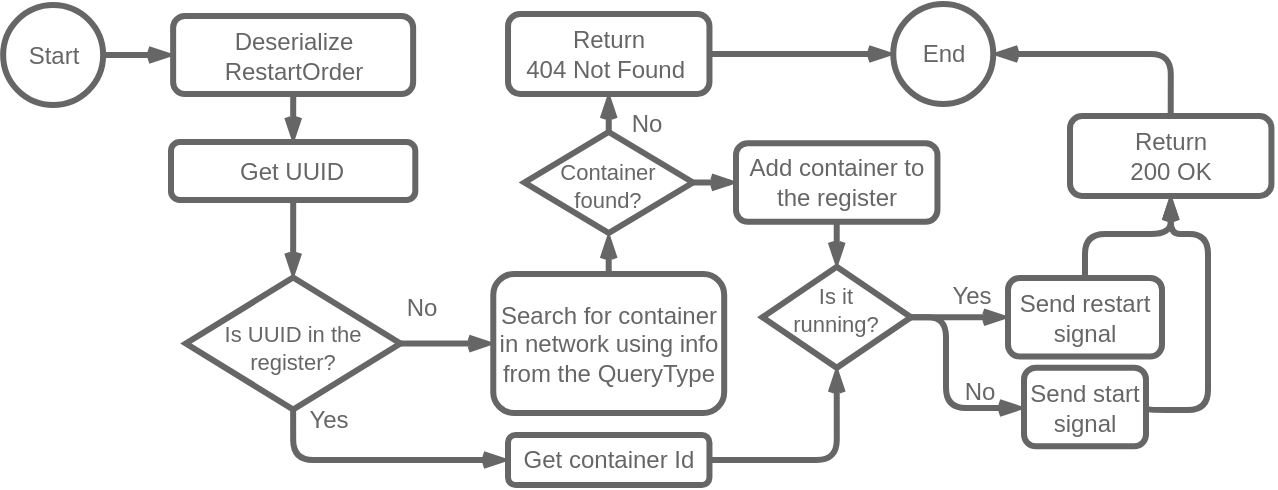 <mxfile version="22.1.16" type="device">
  <diagram name="Página-1" id="O7MBfEGZBoNdr1yW5oVu">
    <mxGraphModel dx="1195" dy="756" grid="0" gridSize="10" guides="1" tooltips="1" connect="1" arrows="1" fold="1" page="1" pageScale="1" pageWidth="827" pageHeight="1169" math="0" shadow="0">
      <root>
        <mxCell id="0" />
        <mxCell id="1" parent="0" />
        <mxCell id="dsQSa4Hj2Oxl42e2wI1B-21" value="" style="edgeStyle=orthogonalEdgeStyle;shape=connector;curved=0;rounded=1;orthogonalLoop=1;jettySize=auto;html=1;labelBackgroundColor=default;strokeColor=#666666;strokeWidth=3;align=center;verticalAlign=middle;fontFamily=Helvetica;fontSize=12;fontColor=#666666;endArrow=openThin;endFill=0;fillColor=#FAE5C7;exitX=1;exitY=0.5;exitDx=0;exitDy=0;" parent="1" source="dsQSa4Hj2Oxl42e2wI1B-12" target="dsQSa4Hj2Oxl42e2wI1B-24" edge="1">
          <mxGeometry relative="1" as="geometry">
            <mxPoint x="656" y="796" as="targetPoint" />
            <Array as="points">
              <mxPoint x="625" y="751" />
              <mxPoint x="625" y="796" />
            </Array>
          </mxGeometry>
        </mxCell>
        <mxCell id="dsQSa4Hj2Oxl42e2wI1B-26" style="edgeStyle=orthogonalEdgeStyle;shape=connector;curved=0;rounded=1;orthogonalLoop=1;jettySize=auto;html=1;exitX=1;exitY=0.5;exitDx=0;exitDy=0;entryX=0;entryY=0.5;entryDx=0;entryDy=0;labelBackgroundColor=default;strokeColor=#666666;strokeWidth=3;align=center;verticalAlign=middle;fontFamily=Helvetica;fontSize=12;fontColor=#666666;endArrow=openThin;endFill=0;fillColor=#FAE5C7;" parent="1" source="dsQSa4Hj2Oxl42e2wI1B-12" target="dsQSa4Hj2Oxl42e2wI1B-25" edge="1">
          <mxGeometry relative="1" as="geometry" />
        </mxCell>
        <mxCell id="dsQSa4Hj2Oxl42e2wI1B-12" value="Is it &lt;br&gt;running?" style="rhombus;whiteSpace=wrap;html=1;rounded=0;strokeColor=#666666;strokeWidth=3;align=center;verticalAlign=middle;fontFamily=Helvetica;fontSize=11;fontColor=#666666;fillColor=#FFFFFF;spacingTop=-7;" parent="1" vertex="1">
          <mxGeometry x="533.23" y="725.38" width="74.27" height="50.5" as="geometry" />
        </mxCell>
        <mxCell id="24-RcjtqaWTgur0IXHR3-46" style="edgeStyle=orthogonalEdgeStyle;shape=connector;curved=0;rounded=1;orthogonalLoop=1;jettySize=auto;html=1;labelBackgroundColor=default;strokeColor=#666666;strokeWidth=3;align=center;verticalAlign=middle;fontFamily=Helvetica;fontSize=12;fontColor=#666666;endArrow=openThin;endFill=0;fillColor=#FAE5C7;" parent="1" source="24-RcjtqaWTgur0IXHR3-42" target="24-RcjtqaWTgur0IXHR3-45" edge="1">
          <mxGeometry relative="1" as="geometry" />
        </mxCell>
        <mxCell id="24-RcjtqaWTgur0IXHR3-42" value="Deserialize RestartOrder" style="rounded=1;whiteSpace=wrap;html=1;strokeColor=#666666;fontColor=#666666;fillColor=#FFFFFF;strokeWidth=3;" parent="1" vertex="1">
          <mxGeometry x="238.57" y="600" width="120" height="39" as="geometry" />
        </mxCell>
        <mxCell id="24-RcjtqaWTgur0IXHR3-44" style="edgeStyle=orthogonalEdgeStyle;shape=connector;curved=0;rounded=1;orthogonalLoop=1;jettySize=auto;html=1;labelBackgroundColor=default;strokeColor=#666666;strokeWidth=3;align=center;verticalAlign=middle;fontFamily=Helvetica;fontSize=12;fontColor=#666666;endArrow=openThin;endFill=0;fillColor=#FAE5C7;" parent="1" source="24-RcjtqaWTgur0IXHR3-43" target="24-RcjtqaWTgur0IXHR3-42" edge="1">
          <mxGeometry relative="1" as="geometry" />
        </mxCell>
        <mxCell id="24-RcjtqaWTgur0IXHR3-43" value="Start" style="ellipse;whiteSpace=wrap;html=1;aspect=fixed;strokeColor=#666666;fontColor=#666666;fillColor=#FFFFFF;strokeWidth=3;" parent="1" vertex="1">
          <mxGeometry x="153.57" y="594.5" width="50" height="50" as="geometry" />
        </mxCell>
        <mxCell id="24-RcjtqaWTgur0IXHR3-48" style="edgeStyle=orthogonalEdgeStyle;shape=connector;curved=0;rounded=1;orthogonalLoop=1;jettySize=auto;html=1;labelBackgroundColor=default;strokeColor=#666666;strokeWidth=3;align=center;verticalAlign=middle;fontFamily=Helvetica;fontSize=12;fontColor=#666666;endArrow=openThin;endFill=0;fillColor=#FAE5C7;" parent="1" source="24-RcjtqaWTgur0IXHR3-45" target="24-RcjtqaWTgur0IXHR3-47" edge="1">
          <mxGeometry relative="1" as="geometry" />
        </mxCell>
        <mxCell id="24-RcjtqaWTgur0IXHR3-45" value="Get UUID" style="rounded=1;whiteSpace=wrap;html=1;strokeColor=#666666;fontColor=#666666;fillColor=#FFFFFF;strokeWidth=3;" parent="1" vertex="1">
          <mxGeometry x="237.5" y="663" width="122.15" height="29" as="geometry" />
        </mxCell>
        <mxCell id="24-RcjtqaWTgur0IXHR3-58" style="edgeStyle=orthogonalEdgeStyle;shape=connector;curved=0;rounded=1;orthogonalLoop=1;jettySize=auto;html=1;labelBackgroundColor=default;strokeColor=#666666;strokeWidth=3;align=center;verticalAlign=middle;fontFamily=Helvetica;fontSize=12;fontColor=#666666;endArrow=openThin;endFill=0;fillColor=#FAE5C7;" parent="1" source="24-RcjtqaWTgur0IXHR3-47" target="24-RcjtqaWTgur0IXHR3-57" edge="1">
          <mxGeometry relative="1" as="geometry" />
        </mxCell>
        <mxCell id="dsQSa4Hj2Oxl42e2wI1B-14" style="edgeStyle=orthogonalEdgeStyle;shape=connector;curved=0;rounded=1;orthogonalLoop=1;jettySize=auto;html=1;exitX=0.5;exitY=1;exitDx=0;exitDy=0;entryX=0;entryY=0.5;entryDx=0;entryDy=0;labelBackgroundColor=default;strokeColor=#666666;strokeWidth=3;align=center;verticalAlign=middle;fontFamily=Helvetica;fontSize=12;fontColor=#666666;endArrow=openThin;endFill=0;fillColor=#FAE5C7;" parent="1" source="24-RcjtqaWTgur0IXHR3-47" target="24-RcjtqaWTgur0IXHR3-50" edge="1">
          <mxGeometry relative="1" as="geometry" />
        </mxCell>
        <mxCell id="24-RcjtqaWTgur0IXHR3-47" value="Is UUID in the register?" style="rhombus;whiteSpace=wrap;html=1;rounded=0;strokeColor=#666666;strokeWidth=3;align=center;verticalAlign=middle;fontFamily=Helvetica;fontSize=11;fontColor=#666666;fillColor=#FFFFFF;spacingTop=5;" parent="1" vertex="1">
          <mxGeometry x="244.94" y="730.75" width="107.27" height="66" as="geometry" />
        </mxCell>
        <mxCell id="dsQSa4Hj2Oxl42e2wI1B-11" style="edgeStyle=orthogonalEdgeStyle;shape=connector;curved=0;rounded=1;orthogonalLoop=1;jettySize=auto;html=1;labelBackgroundColor=default;strokeColor=#666666;strokeWidth=3;align=center;verticalAlign=middle;fontFamily=Helvetica;fontSize=12;fontColor=#666666;endArrow=openThin;endFill=0;fillColor=#FAE5C7;entryX=0.5;entryY=1;entryDx=0;entryDy=0;" parent="1" source="24-RcjtqaWTgur0IXHR3-50" target="dsQSa4Hj2Oxl42e2wI1B-12" edge="1">
          <mxGeometry relative="1" as="geometry">
            <mxPoint x="600.36" y="766" as="targetPoint" />
            <Array as="points">
              <mxPoint x="570" y="822" />
            </Array>
          </mxGeometry>
        </mxCell>
        <mxCell id="24-RcjtqaWTgur0IXHR3-50" value="Get container Id" style="rounded=1;whiteSpace=wrap;html=1;strokeColor=#666666;fontColor=#666666;fillColor=#FFFFFF;strokeWidth=3;" parent="1" vertex="1">
          <mxGeometry x="406.005" y="809.5" width="100.72" height="25" as="geometry" />
        </mxCell>
        <mxCell id="24-RcjtqaWTgur0IXHR3-54" value="End" style="ellipse;whiteSpace=wrap;html=1;aspect=fixed;strokeColor=#666666;fontColor=#666666;fillColor=#FFFFFF;strokeWidth=3;" parent="1" vertex="1">
          <mxGeometry x="598.63" y="594" width="50" height="50" as="geometry" />
        </mxCell>
        <mxCell id="dsQSa4Hj2Oxl42e2wI1B-7" style="edgeStyle=orthogonalEdgeStyle;shape=connector;curved=0;rounded=1;orthogonalLoop=1;jettySize=auto;html=1;labelBackgroundColor=default;strokeColor=#666666;strokeWidth=3;align=center;verticalAlign=middle;fontFamily=Helvetica;fontSize=12;fontColor=#666666;endArrow=openThin;endFill=0;fillColor=#FAE5C7;" parent="1" source="24-RcjtqaWTgur0IXHR3-57" target="24-RcjtqaWTgur0IXHR3-59" edge="1">
          <mxGeometry relative="1" as="geometry" />
        </mxCell>
        <mxCell id="24-RcjtqaWTgur0IXHR3-57" value="Search for container in network using info from the QueryType" style="rounded=1;whiteSpace=wrap;html=1;strokeColor=#666666;fontColor=#666666;fillColor=#FFFFFF;strokeWidth=3;" parent="1" vertex="1">
          <mxGeometry x="398.64" y="729" width="115.45" height="69.5" as="geometry" />
        </mxCell>
        <mxCell id="dsQSa4Hj2Oxl42e2wI1B-22" style="edgeStyle=orthogonalEdgeStyle;shape=connector;curved=0;rounded=1;orthogonalLoop=1;jettySize=auto;html=1;exitX=0.5;exitY=0;exitDx=0;exitDy=0;entryX=0.5;entryY=1;entryDx=0;entryDy=0;labelBackgroundColor=default;strokeColor=#666666;strokeWidth=3;align=center;verticalAlign=middle;fontFamily=Helvetica;fontSize=12;fontColor=#666666;endArrow=openThin;endFill=0;fillColor=#FAE5C7;" parent="1" source="24-RcjtqaWTgur0IXHR3-59" target="dsQSa4Hj2Oxl42e2wI1B-3" edge="1">
          <mxGeometry relative="1" as="geometry" />
        </mxCell>
        <mxCell id="24-RcjtqaWTgur0IXHR3-59" value="Container &lt;br&gt;found?" style="rhombus;whiteSpace=wrap;html=1;rounded=0;strokeColor=#666666;strokeWidth=3;align=center;verticalAlign=middle;fontFamily=Helvetica;fontSize=11;fontColor=#666666;fillColor=#FFFFFF;spacingTop=4;" parent="1" vertex="1">
          <mxGeometry x="414.23" y="658" width="84.27" height="50.5" as="geometry" />
        </mxCell>
        <mxCell id="dsQSa4Hj2Oxl42e2wI1B-1" value="No" style="text;html=1;strokeColor=none;fillColor=none;align=center;verticalAlign=middle;whiteSpace=wrap;rounded=0;fontColor=#666666;" parent="1" vertex="1">
          <mxGeometry x="332.55" y="731" width="60" height="30" as="geometry" />
        </mxCell>
        <mxCell id="dsQSa4Hj2Oxl42e2wI1B-2" value="Yes" style="text;html=1;strokeColor=none;fillColor=none;align=center;verticalAlign=middle;whiteSpace=wrap;rounded=0;fontColor=#666666;" parent="1" vertex="1">
          <mxGeometry x="299.55" y="786.5" width="33" height="30" as="geometry" />
        </mxCell>
        <mxCell id="dsQSa4Hj2Oxl42e2wI1B-5" style="edgeStyle=orthogonalEdgeStyle;shape=connector;curved=0;rounded=1;orthogonalLoop=1;jettySize=auto;html=1;labelBackgroundColor=default;strokeColor=#666666;strokeWidth=3;align=center;verticalAlign=middle;fontFamily=Helvetica;fontSize=12;fontColor=#666666;endArrow=openThin;endFill=0;fillColor=#FAE5C7;" parent="1" source="dsQSa4Hj2Oxl42e2wI1B-3" target="24-RcjtqaWTgur0IXHR3-54" edge="1">
          <mxGeometry relative="1" as="geometry" />
        </mxCell>
        <mxCell id="dsQSa4Hj2Oxl42e2wI1B-3" value="Return &lt;br&gt;404 Not Found&amp;nbsp;" style="rounded=1;whiteSpace=wrap;html=1;strokeColor=#666666;fontColor=#666666;fillColor=#FFFFFF;strokeWidth=3;" parent="1" vertex="1">
          <mxGeometry x="406.01" y="599" width="100.72" height="40" as="geometry" />
        </mxCell>
        <mxCell id="dsQSa4Hj2Oxl42e2wI1B-9" value="No" style="text;html=1;strokeColor=none;fillColor=none;align=center;verticalAlign=middle;whiteSpace=wrap;rounded=0;fontColor=#666666;" parent="1" vertex="1">
          <mxGeometry x="461" y="639" width="28.73" height="30" as="geometry" />
        </mxCell>
        <mxCell id="dsQSa4Hj2Oxl42e2wI1B-19" value="" style="edgeStyle=orthogonalEdgeStyle;shape=connector;curved=0;rounded=1;orthogonalLoop=1;jettySize=auto;html=1;labelBackgroundColor=default;strokeColor=#666666;strokeWidth=3;align=center;verticalAlign=middle;fontFamily=Helvetica;fontSize=12;fontColor=#666666;endArrow=openThin;endFill=0;fillColor=#FAE5C7;entryX=0;entryY=0.5;entryDx=0;entryDy=0;" parent="1" source="24-RcjtqaWTgur0IXHR3-59" target="dsQSa4Hj2Oxl42e2wI1B-18" edge="1">
          <mxGeometry relative="1" as="geometry">
            <mxPoint x="510" y="683" as="sourcePoint" />
            <mxPoint x="570" y="754" as="targetPoint" />
            <Array as="points" />
          </mxGeometry>
        </mxCell>
        <mxCell id="dsQSa4Hj2Oxl42e2wI1B-23" style="edgeStyle=orthogonalEdgeStyle;shape=connector;curved=0;rounded=1;orthogonalLoop=1;jettySize=auto;html=1;exitX=0.5;exitY=1;exitDx=0;exitDy=0;entryX=0.5;entryY=0;entryDx=0;entryDy=0;labelBackgroundColor=default;strokeColor=#666666;strokeWidth=3;align=center;verticalAlign=middle;fontFamily=Helvetica;fontSize=12;fontColor=#666666;endArrow=openThin;endFill=0;fillColor=#FAE5C7;" parent="1" source="dsQSa4Hj2Oxl42e2wI1B-18" target="dsQSa4Hj2Oxl42e2wI1B-12" edge="1">
          <mxGeometry relative="1" as="geometry" />
        </mxCell>
        <mxCell id="dsQSa4Hj2Oxl42e2wI1B-18" value="Add container to the register" style="rounded=1;whiteSpace=wrap;html=1;strokeColor=#666666;fontColor=#666666;fillColor=#FFFFFF;strokeWidth=3;" parent="1" vertex="1">
          <mxGeometry x="520" y="663.63" width="100.72" height="39.25" as="geometry" />
        </mxCell>
        <mxCell id="dsQSa4Hj2Oxl42e2wI1B-28" style="edgeStyle=orthogonalEdgeStyle;shape=connector;curved=0;rounded=1;orthogonalLoop=1;jettySize=auto;html=1;exitX=1;exitY=0.5;exitDx=0;exitDy=0;entryX=0.5;entryY=1;entryDx=0;entryDy=0;labelBackgroundColor=default;strokeColor=#666666;strokeWidth=3;align=center;verticalAlign=middle;fontFamily=Helvetica;fontSize=12;fontColor=#666666;endArrow=openThin;endFill=0;fillColor=#FAE5C7;" parent="1" source="dsQSa4Hj2Oxl42e2wI1B-24" target="dsQSa4Hj2Oxl42e2wI1B-29" edge="1">
          <mxGeometry relative="1" as="geometry">
            <Array as="points">
              <mxPoint x="725" y="797" />
              <mxPoint x="756" y="797" />
              <mxPoint x="756" y="709" />
              <mxPoint x="737" y="709" />
            </Array>
          </mxGeometry>
        </mxCell>
        <mxCell id="dsQSa4Hj2Oxl42e2wI1B-24" value="Send start signal" style="rounded=1;whiteSpace=wrap;html=1;strokeColor=#666666;fontColor=#666666;fillColor=#FFFFFF;strokeWidth=3;" parent="1" vertex="1">
          <mxGeometry x="664" y="775.88" width="61" height="39.25" as="geometry" />
        </mxCell>
        <mxCell id="dsQSa4Hj2Oxl42e2wI1B-27" style="edgeStyle=orthogonalEdgeStyle;shape=connector;curved=0;rounded=1;orthogonalLoop=1;jettySize=auto;html=1;entryX=0.5;entryY=1;entryDx=0;entryDy=0;labelBackgroundColor=default;strokeColor=#666666;strokeWidth=3;align=center;verticalAlign=middle;fontFamily=Helvetica;fontSize=12;fontColor=#666666;endArrow=openThin;endFill=0;fillColor=#FAE5C7;exitX=0.5;exitY=0;exitDx=0;exitDy=0;" parent="1" source="dsQSa4Hj2Oxl42e2wI1B-25" target="dsQSa4Hj2Oxl42e2wI1B-29" edge="1">
          <mxGeometry relative="1" as="geometry">
            <Array as="points">
              <mxPoint x="695" y="709" />
              <mxPoint x="737" y="709" />
            </Array>
          </mxGeometry>
        </mxCell>
        <mxCell id="dsQSa4Hj2Oxl42e2wI1B-25" value="Send restart signal" style="rounded=1;whiteSpace=wrap;html=1;strokeColor=#666666;fontColor=#666666;fillColor=#FFFFFF;strokeWidth=3;" parent="1" vertex="1">
          <mxGeometry x="656" y="731" width="77" height="39.25" as="geometry" />
        </mxCell>
        <mxCell id="dsQSa4Hj2Oxl42e2wI1B-30" style="edgeStyle=orthogonalEdgeStyle;shape=connector;curved=0;rounded=1;orthogonalLoop=1;jettySize=auto;html=1;entryX=1;entryY=0.5;entryDx=0;entryDy=0;labelBackgroundColor=default;strokeColor=#666666;strokeWidth=3;align=center;verticalAlign=middle;fontFamily=Helvetica;fontSize=12;fontColor=#666666;endArrow=openThin;endFill=0;fillColor=#FAE5C7;exitX=0.5;exitY=0;exitDx=0;exitDy=0;" parent="1" source="dsQSa4Hj2Oxl42e2wI1B-29" target="24-RcjtqaWTgur0IXHR3-54" edge="1">
          <mxGeometry relative="1" as="geometry" />
        </mxCell>
        <mxCell id="dsQSa4Hj2Oxl42e2wI1B-29" value="Return &lt;br&gt;200 OK" style="rounded=1;whiteSpace=wrap;html=1;strokeColor=#666666;fontColor=#666666;fillColor=#FFFFFF;strokeWidth=3;" parent="1" vertex="1">
          <mxGeometry x="687" y="650" width="100.72" height="40" as="geometry" />
        </mxCell>
        <mxCell id="dsQSa4Hj2Oxl42e2wI1B-31" value="No" style="text;html=1;strokeColor=none;fillColor=none;align=center;verticalAlign=middle;whiteSpace=wrap;rounded=0;fontColor=#666666;" parent="1" vertex="1">
          <mxGeometry x="612" y="773" width="60" height="30" as="geometry" />
        </mxCell>
        <mxCell id="dsQSa4Hj2Oxl42e2wI1B-32" value="Yes" style="text;html=1;strokeColor=none;fillColor=none;align=center;verticalAlign=middle;whiteSpace=wrap;rounded=0;fontColor=#666666;" parent="1" vertex="1">
          <mxGeometry x="607.5" y="725.38" width="60" height="30" as="geometry" />
        </mxCell>
      </root>
    </mxGraphModel>
  </diagram>
</mxfile>
